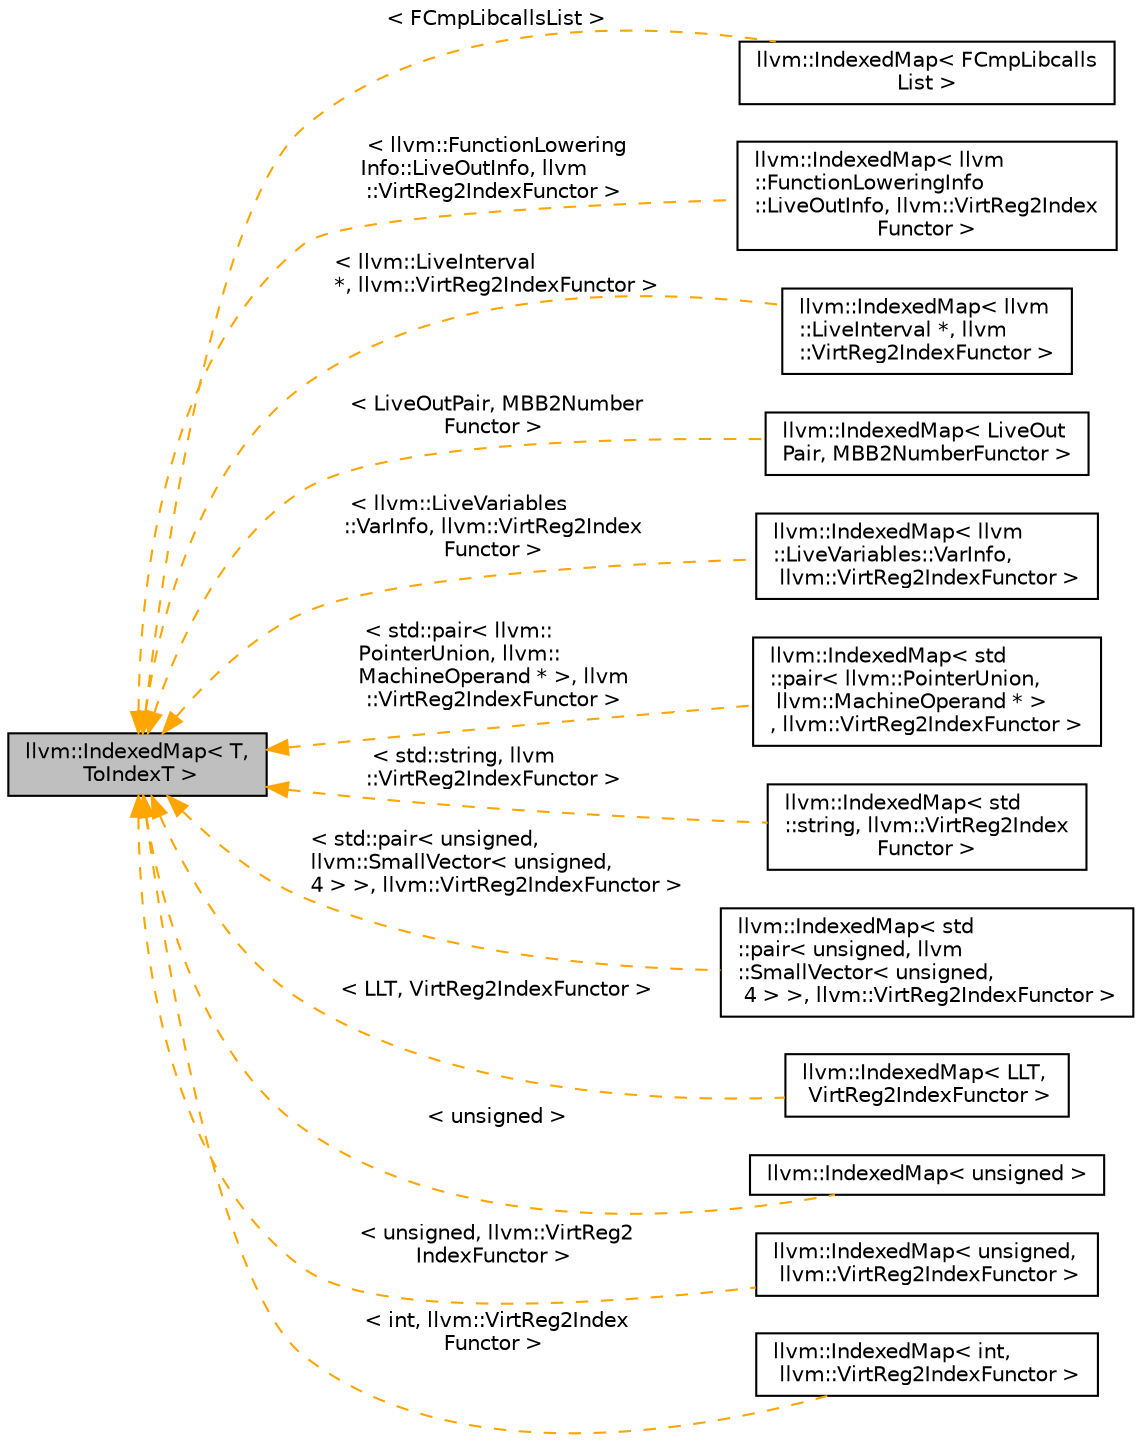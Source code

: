 digraph "llvm::IndexedMap&lt; T, ToIndexT &gt;"
{
 // LATEX_PDF_SIZE
  bgcolor="transparent";
  edge [fontname="Helvetica",fontsize="10",labelfontname="Helvetica",labelfontsize="10"];
  node [fontname="Helvetica",fontsize="10",shape="box"];
  rankdir="LR";
  Node1 [label="llvm::IndexedMap\< T,\l ToIndexT \>",height=0.2,width=0.4,color="black", fillcolor="grey75", style="filled", fontcolor="black",tooltip=" "];
  Node1 -> Node2 [dir="back",color="orange",fontsize="10",style="dashed",label=" \< FCmpLibcallsList \>" ,fontname="Helvetica"];
  Node2 [label="llvm::IndexedMap\< FCmpLibcalls\lList \>",height=0.2,width=0.4,color="black",URL="$classllvm_1_1IndexedMap.html",tooltip=" "];
  Node1 -> Node3 [dir="back",color="orange",fontsize="10",style="dashed",label=" \< llvm::FunctionLowering\lInfo::LiveOutInfo, llvm\l::VirtReg2IndexFunctor \>" ,fontname="Helvetica"];
  Node3 [label="llvm::IndexedMap\< llvm\l::FunctionLoweringInfo\l::LiveOutInfo, llvm::VirtReg2Index\lFunctor \>",height=0.2,width=0.4,color="black",URL="$classllvm_1_1IndexedMap.html",tooltip=" "];
  Node1 -> Node4 [dir="back",color="orange",fontsize="10",style="dashed",label=" \< llvm::LiveInterval\l *, llvm::VirtReg2IndexFunctor \>" ,fontname="Helvetica"];
  Node4 [label="llvm::IndexedMap\< llvm\l::LiveInterval *, llvm\l::VirtReg2IndexFunctor \>",height=0.2,width=0.4,color="black",URL="$classllvm_1_1IndexedMap.html",tooltip=" "];
  Node1 -> Node5 [dir="back",color="orange",fontsize="10",style="dashed",label=" \< LiveOutPair, MBB2Number\lFunctor \>" ,fontname="Helvetica"];
  Node5 [label="llvm::IndexedMap\< LiveOut\lPair, MBB2NumberFunctor \>",height=0.2,width=0.4,color="black",URL="$classllvm_1_1IndexedMap.html",tooltip=" "];
  Node1 -> Node6 [dir="back",color="orange",fontsize="10",style="dashed",label=" \< llvm::LiveVariables\l::VarInfo, llvm::VirtReg2Index\lFunctor \>" ,fontname="Helvetica"];
  Node6 [label="llvm::IndexedMap\< llvm\l::LiveVariables::VarInfo,\l llvm::VirtReg2IndexFunctor \>",height=0.2,width=0.4,color="black",URL="$classllvm_1_1IndexedMap.html",tooltip=" "];
  Node1 -> Node7 [dir="back",color="orange",fontsize="10",style="dashed",label=" \< std::pair\< llvm::\lPointerUnion, llvm::\lMachineOperand * \>, llvm\l::VirtReg2IndexFunctor \>" ,fontname="Helvetica"];
  Node7 [label="llvm::IndexedMap\< std\l::pair\< llvm::PointerUnion,\l llvm::MachineOperand * \>\l, llvm::VirtReg2IndexFunctor \>",height=0.2,width=0.4,color="black",URL="$classllvm_1_1IndexedMap.html",tooltip=" "];
  Node1 -> Node8 [dir="back",color="orange",fontsize="10",style="dashed",label=" \< std::string, llvm\l::VirtReg2IndexFunctor \>" ,fontname="Helvetica"];
  Node8 [label="llvm::IndexedMap\< std\l::string, llvm::VirtReg2Index\lFunctor \>",height=0.2,width=0.4,color="black",URL="$classllvm_1_1IndexedMap.html",tooltip=" "];
  Node1 -> Node9 [dir="back",color="orange",fontsize="10",style="dashed",label=" \< std::pair\< unsigned,\l llvm::SmallVector\< unsigned,\l 4 \> \>, llvm::VirtReg2IndexFunctor \>" ,fontname="Helvetica"];
  Node9 [label="llvm::IndexedMap\< std\l::pair\< unsigned, llvm\l::SmallVector\< unsigned,\l 4 \> \>, llvm::VirtReg2IndexFunctor \>",height=0.2,width=0.4,color="black",URL="$classllvm_1_1IndexedMap.html",tooltip=" "];
  Node1 -> Node10 [dir="back",color="orange",fontsize="10",style="dashed",label=" \< LLT, VirtReg2IndexFunctor \>" ,fontname="Helvetica"];
  Node10 [label="llvm::IndexedMap\< LLT,\l VirtReg2IndexFunctor \>",height=0.2,width=0.4,color="black",URL="$classllvm_1_1IndexedMap.html",tooltip=" "];
  Node1 -> Node11 [dir="back",color="orange",fontsize="10",style="dashed",label=" \< unsigned \>" ,fontname="Helvetica"];
  Node11 [label="llvm::IndexedMap\< unsigned \>",height=0.2,width=0.4,color="black",URL="$classllvm_1_1IndexedMap.html",tooltip=" "];
  Node1 -> Node12 [dir="back",color="orange",fontsize="10",style="dashed",label=" \< unsigned, llvm::VirtReg2\lIndexFunctor \>" ,fontname="Helvetica"];
  Node12 [label="llvm::IndexedMap\< unsigned,\l llvm::VirtReg2IndexFunctor \>",height=0.2,width=0.4,color="black",URL="$classllvm_1_1IndexedMap.html",tooltip=" "];
  Node1 -> Node13 [dir="back",color="orange",fontsize="10",style="dashed",label=" \< int, llvm::VirtReg2Index\lFunctor \>" ,fontname="Helvetica"];
  Node13 [label="llvm::IndexedMap\< int,\l llvm::VirtReg2IndexFunctor \>",height=0.2,width=0.4,color="black",URL="$classllvm_1_1IndexedMap.html",tooltip=" "];
}
